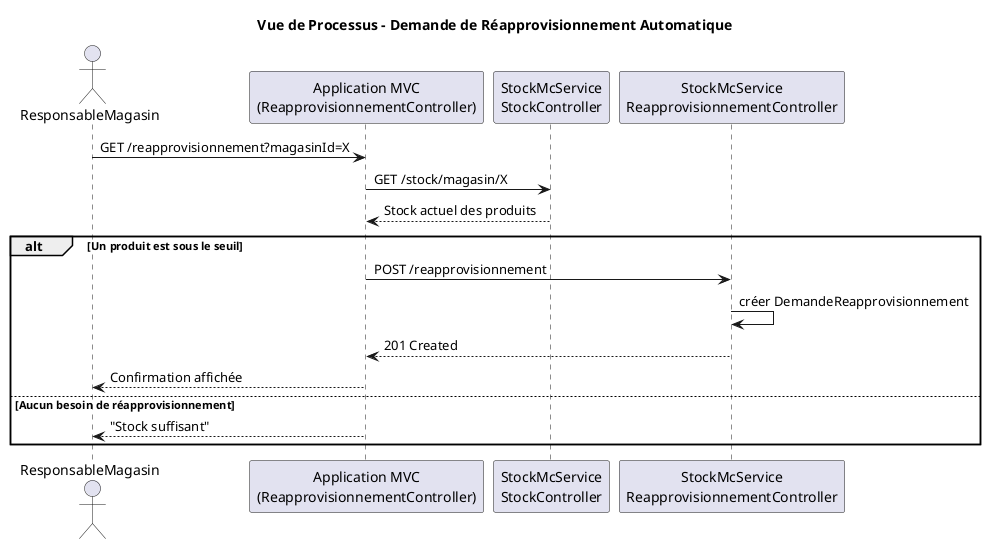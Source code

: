 @startuml VueProcessus_Reapprovisionnement
title Vue de Processus – Demande de Réapprovisionnement Automatique

actor ResponsableMagasin
participant "Application MVC\n(ReapprovisionnementController)" as UI
participant "StockMcService\nStockController" as Stock
participant "StockMcService\nReapprovisionnementController" as Reappro

ResponsableMagasin -> UI : GET /reapprovisionnement?magasinId=X
UI -> Stock : GET /stock/magasin/X
Stock --> UI : Stock actuel des produits

alt Un produit est sous le seuil
  UI -> Reappro : POST /reapprovisionnement
  Reappro -> Reappro : créer DemandeReapprovisionnement
  Reappro --> UI : 201 Created
  UI --> ResponsableMagasin : Confirmation affichée
else Aucun besoin de réapprovisionnement
  UI --> ResponsableMagasin : "Stock suffisant"
end

@enduml
